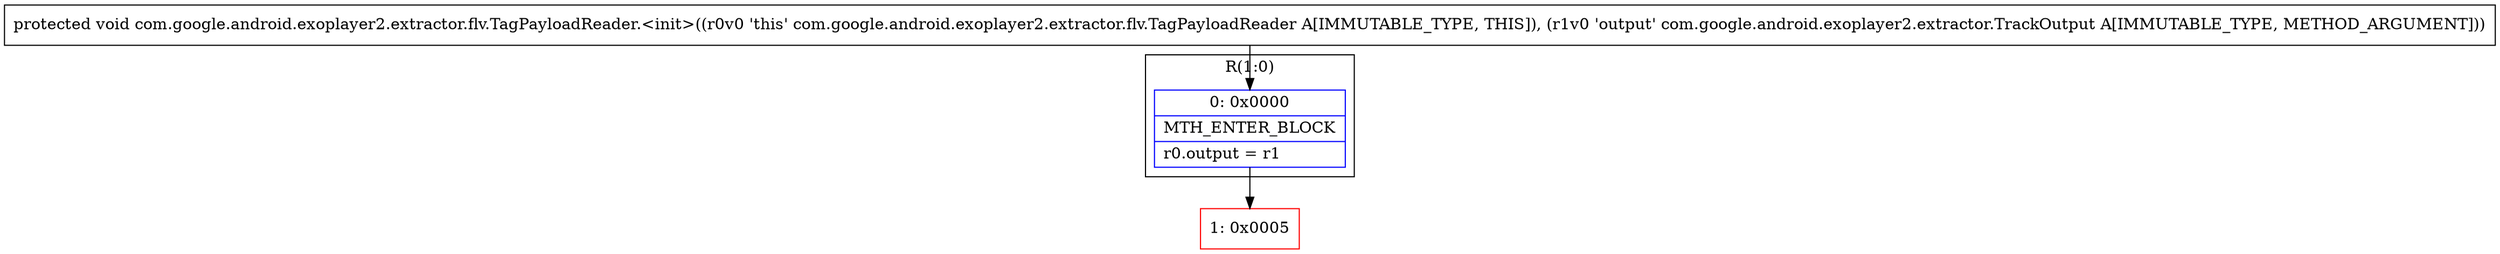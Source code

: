 digraph "CFG forcom.google.android.exoplayer2.extractor.flv.TagPayloadReader.\<init\>(Lcom\/google\/android\/exoplayer2\/extractor\/TrackOutput;)V" {
subgraph cluster_Region_817768062 {
label = "R(1:0)";
node [shape=record,color=blue];
Node_0 [shape=record,label="{0\:\ 0x0000|MTH_ENTER_BLOCK\l|r0.output = r1\l}"];
}
Node_1 [shape=record,color=red,label="{1\:\ 0x0005}"];
MethodNode[shape=record,label="{protected void com.google.android.exoplayer2.extractor.flv.TagPayloadReader.\<init\>((r0v0 'this' com.google.android.exoplayer2.extractor.flv.TagPayloadReader A[IMMUTABLE_TYPE, THIS]), (r1v0 'output' com.google.android.exoplayer2.extractor.TrackOutput A[IMMUTABLE_TYPE, METHOD_ARGUMENT])) }"];
MethodNode -> Node_0;
Node_0 -> Node_1;
}

